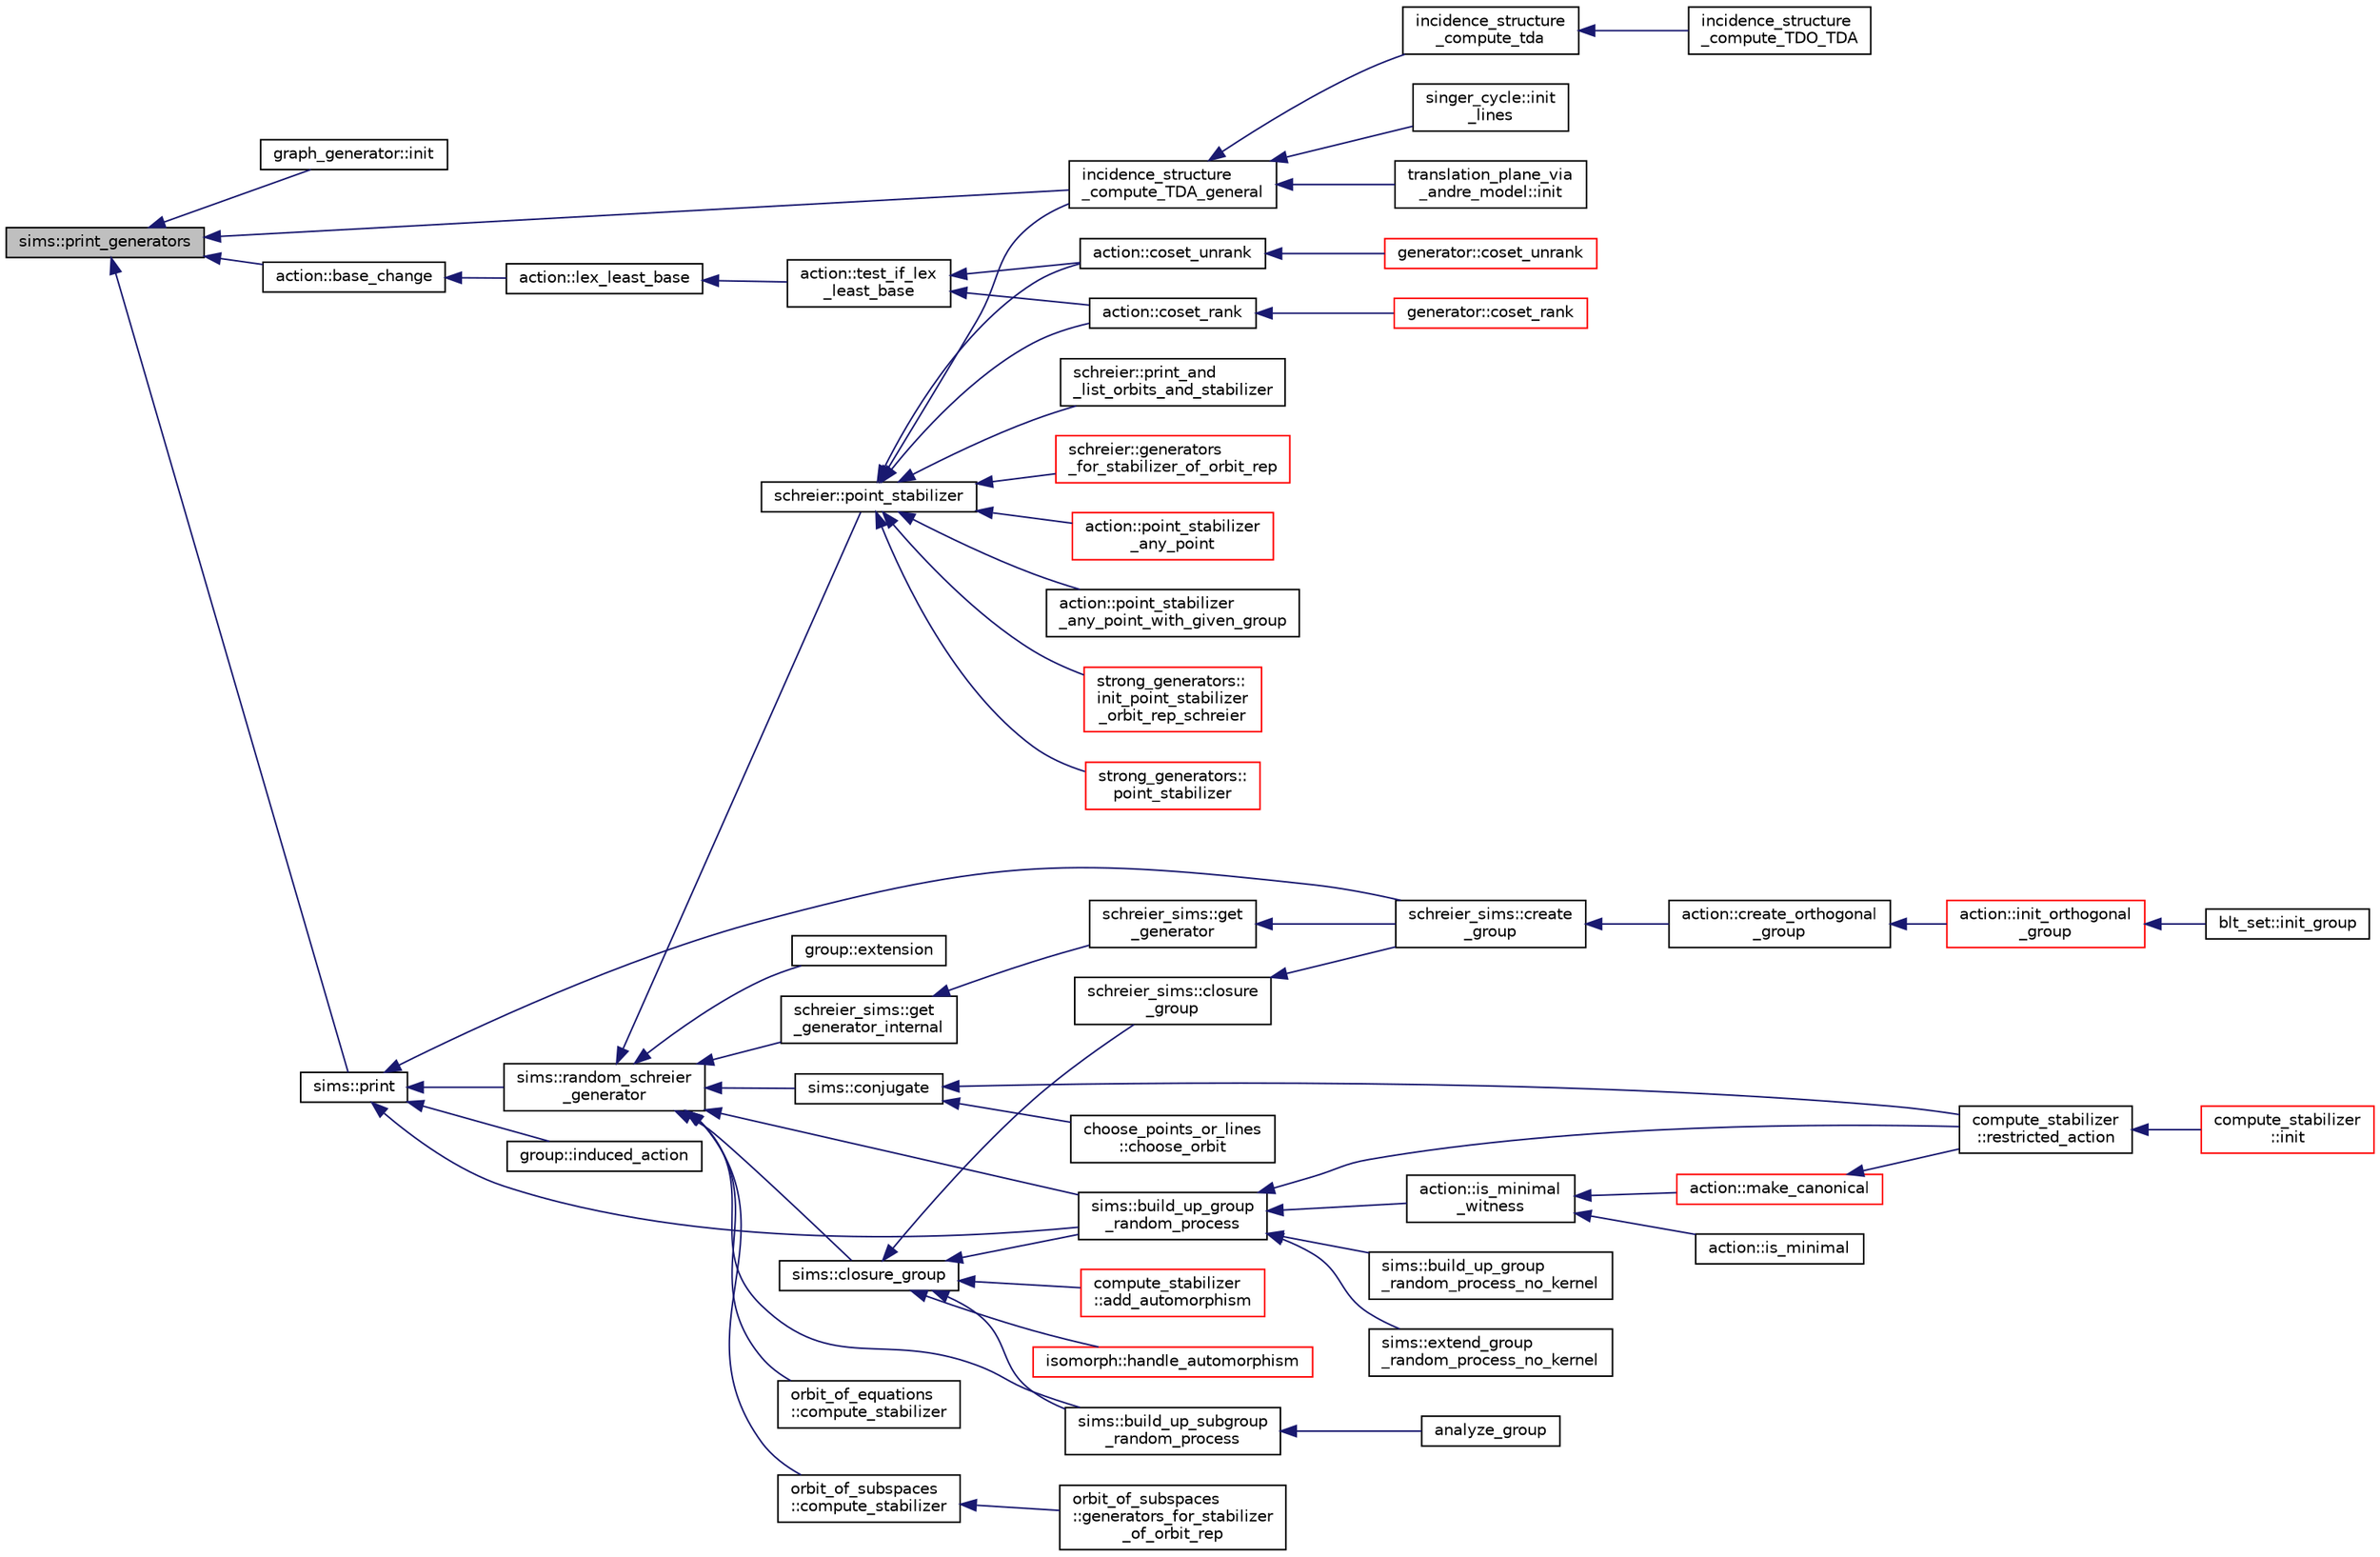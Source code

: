 digraph "sims::print_generators"
{
  edge [fontname="Helvetica",fontsize="10",labelfontname="Helvetica",labelfontsize="10"];
  node [fontname="Helvetica",fontsize="10",shape=record];
  rankdir="LR";
  Node8944 [label="sims::print_generators",height=0.2,width=0.4,color="black", fillcolor="grey75", style="filled", fontcolor="black"];
  Node8944 -> Node8945 [dir="back",color="midnightblue",fontsize="10",style="solid",fontname="Helvetica"];
  Node8945 [label="graph_generator::init",height=0.2,width=0.4,color="black", fillcolor="white", style="filled",URL="$d9/d91/classgraph__generator.html#acd2ec07214d869173eb1c9ffb3ec0312"];
  Node8944 -> Node8946 [dir="back",color="midnightblue",fontsize="10",style="solid",fontname="Helvetica"];
  Node8946 [label="incidence_structure\l_compute_TDA_general",height=0.2,width=0.4,color="black", fillcolor="white", style="filled",URL="$df/d74/tl__geometry_8h.html#a21ab759f6e646f3fe703c17f39361448"];
  Node8946 -> Node8947 [dir="back",color="midnightblue",fontsize="10",style="solid",fontname="Helvetica"];
  Node8947 [label="incidence_structure\l_compute_tda",height=0.2,width=0.4,color="black", fillcolor="white", style="filled",URL="$df/d74/tl__geometry_8h.html#ab3a7584f120bbaf752a5bd831d3ebf72"];
  Node8947 -> Node8948 [dir="back",color="midnightblue",fontsize="10",style="solid",fontname="Helvetica"];
  Node8948 [label="incidence_structure\l_compute_TDO_TDA",height=0.2,width=0.4,color="black", fillcolor="white", style="filled",URL="$df/d74/tl__geometry_8h.html#a63d0e7a207e173b92c0e560df4d8e980"];
  Node8946 -> Node8949 [dir="back",color="midnightblue",fontsize="10",style="solid",fontname="Helvetica"];
  Node8949 [label="singer_cycle::init\l_lines",height=0.2,width=0.4,color="black", fillcolor="white", style="filled",URL="$d8/d13/classsinger__cycle.html#a817cbf613596d5db2cf5e926db8fa328"];
  Node8946 -> Node8950 [dir="back",color="midnightblue",fontsize="10",style="solid",fontname="Helvetica"];
  Node8950 [label="translation_plane_via\l_andre_model::init",height=0.2,width=0.4,color="black", fillcolor="white", style="filled",URL="$d1/dcc/classtranslation__plane__via__andre__model.html#adb424599de168ade331979a9218ee07b"];
  Node8944 -> Node8951 [dir="back",color="midnightblue",fontsize="10",style="solid",fontname="Helvetica"];
  Node8951 [label="action::base_change",height=0.2,width=0.4,color="black", fillcolor="white", style="filled",URL="$d2/d86/classaction.html#a1cab1a81da804692affaf9b7060c90f6"];
  Node8951 -> Node8952 [dir="back",color="midnightblue",fontsize="10",style="solid",fontname="Helvetica"];
  Node8952 [label="action::lex_least_base",height=0.2,width=0.4,color="black", fillcolor="white", style="filled",URL="$d2/d86/classaction.html#a9a2ef76acebb468140a74f3a6af8eb88"];
  Node8952 -> Node8953 [dir="back",color="midnightblue",fontsize="10",style="solid",fontname="Helvetica"];
  Node8953 [label="action::test_if_lex\l_least_base",height=0.2,width=0.4,color="black", fillcolor="white", style="filled",URL="$d2/d86/classaction.html#afb63a2be19013fcf35337553d7c08eda"];
  Node8953 -> Node8954 [dir="back",color="midnightblue",fontsize="10",style="solid",fontname="Helvetica"];
  Node8954 [label="action::coset_unrank",height=0.2,width=0.4,color="black", fillcolor="white", style="filled",URL="$d2/d86/classaction.html#aeabf488f671d4e77a8a892eb58d82b34"];
  Node8954 -> Node8955 [dir="back",color="midnightblue",fontsize="10",style="solid",fontname="Helvetica"];
  Node8955 [label="generator::coset_unrank",height=0.2,width=0.4,color="red", fillcolor="white", style="filled",URL="$d7/d73/classgenerator.html#a489f02ee804f130f666029a46020aaf6"];
  Node8953 -> Node8986 [dir="back",color="midnightblue",fontsize="10",style="solid",fontname="Helvetica"];
  Node8986 [label="action::coset_rank",height=0.2,width=0.4,color="black", fillcolor="white", style="filled",URL="$d2/d86/classaction.html#a5757c5b9562366be88526cc943c015e0"];
  Node8986 -> Node8987 [dir="back",color="midnightblue",fontsize="10",style="solid",fontname="Helvetica"];
  Node8987 [label="generator::coset_rank",height=0.2,width=0.4,color="red", fillcolor="white", style="filled",URL="$d7/d73/classgenerator.html#aee00240c0ae71885dd9d23b5423c56d9"];
  Node8944 -> Node8990 [dir="back",color="midnightblue",fontsize="10",style="solid",fontname="Helvetica"];
  Node8990 [label="sims::print",height=0.2,width=0.4,color="black", fillcolor="white", style="filled",URL="$d9/df3/classsims.html#a93c3d22dc3ac6d78acc60bad65234944"];
  Node8990 -> Node8991 [dir="back",color="midnightblue",fontsize="10",style="solid",fontname="Helvetica"];
  Node8991 [label="group::induced_action",height=0.2,width=0.4,color="black", fillcolor="white", style="filled",URL="$d1/db7/classgroup.html#af6664c64704eb397874f42ed1ac7fed1"];
  Node8990 -> Node8992 [dir="back",color="midnightblue",fontsize="10",style="solid",fontname="Helvetica"];
  Node8992 [label="schreier_sims::create\l_group",height=0.2,width=0.4,color="black", fillcolor="white", style="filled",URL="$d0/da8/classschreier__sims.html#a1423aec8f5f7f69d0518cd4e69e29b07"];
  Node8992 -> Node8993 [dir="back",color="midnightblue",fontsize="10",style="solid",fontname="Helvetica"];
  Node8993 [label="action::create_orthogonal\l_group",height=0.2,width=0.4,color="black", fillcolor="white", style="filled",URL="$d2/d86/classaction.html#a9ec9857e52b35c91c52964a1c5701128"];
  Node8993 -> Node8994 [dir="back",color="midnightblue",fontsize="10",style="solid",fontname="Helvetica"];
  Node8994 [label="action::init_orthogonal\l_group",height=0.2,width=0.4,color="red", fillcolor="white", style="filled",URL="$d2/d86/classaction.html#a2cfe124956ed67d8b7a927bb44847cc2"];
  Node8994 -> Node8995 [dir="back",color="midnightblue",fontsize="10",style="solid",fontname="Helvetica"];
  Node8995 [label="blt_set::init_group",height=0.2,width=0.4,color="black", fillcolor="white", style="filled",URL="$d1/d3d/classblt__set.html#a9e5aede3bbac6f5e1dd31a8965bba200"];
  Node8990 -> Node9002 [dir="back",color="midnightblue",fontsize="10",style="solid",fontname="Helvetica"];
  Node9002 [label="sims::random_schreier\l_generator",height=0.2,width=0.4,color="black", fillcolor="white", style="filled",URL="$d9/df3/classsims.html#aaa77048e586c36a7639fa61ff66e0a23"];
  Node9002 -> Node9003 [dir="back",color="midnightblue",fontsize="10",style="solid",fontname="Helvetica"];
  Node9003 [label="schreier::point_stabilizer",height=0.2,width=0.4,color="black", fillcolor="white", style="filled",URL="$d3/dd6/classschreier.html#a976a31dfe3238284d96fc200532c7077"];
  Node9003 -> Node8946 [dir="back",color="midnightblue",fontsize="10",style="solid",fontname="Helvetica"];
  Node9003 -> Node9004 [dir="back",color="midnightblue",fontsize="10",style="solid",fontname="Helvetica"];
  Node9004 [label="schreier::print_and\l_list_orbits_and_stabilizer",height=0.2,width=0.4,color="black", fillcolor="white", style="filled",URL="$d3/dd6/classschreier.html#ad6b4fa4094b8c359f67b73fa73d7a159"];
  Node9003 -> Node9005 [dir="back",color="midnightblue",fontsize="10",style="solid",fontname="Helvetica"];
  Node9005 [label="schreier::generators\l_for_stabilizer_of_orbit_rep",height=0.2,width=0.4,color="red", fillcolor="white", style="filled",URL="$d3/dd6/classschreier.html#afd6fcc50900894e183d838f09e840da6"];
  Node9003 -> Node9016 [dir="back",color="midnightblue",fontsize="10",style="solid",fontname="Helvetica"];
  Node9016 [label="action::point_stabilizer\l_any_point",height=0.2,width=0.4,color="red", fillcolor="white", style="filled",URL="$d2/d86/classaction.html#a32ab18e3be9f4412d340ee94de405c13"];
  Node9003 -> Node9018 [dir="back",color="midnightblue",fontsize="10",style="solid",fontname="Helvetica"];
  Node9018 [label="action::point_stabilizer\l_any_point_with_given_group",height=0.2,width=0.4,color="black", fillcolor="white", style="filled",URL="$d2/d86/classaction.html#a4892e0399ba1be9d5f0aae001f18d663"];
  Node9003 -> Node8954 [dir="back",color="midnightblue",fontsize="10",style="solid",fontname="Helvetica"];
  Node9003 -> Node8986 [dir="back",color="midnightblue",fontsize="10",style="solid",fontname="Helvetica"];
  Node9003 -> Node9019 [dir="back",color="midnightblue",fontsize="10",style="solid",fontname="Helvetica"];
  Node9019 [label="strong_generators::\linit_point_stabilizer\l_orbit_rep_schreier",height=0.2,width=0.4,color="red", fillcolor="white", style="filled",URL="$dc/d09/classstrong__generators.html#abca7016c4618063c8c65a62c4ca889b9"];
  Node9003 -> Node9021 [dir="back",color="midnightblue",fontsize="10",style="solid",fontname="Helvetica"];
  Node9021 [label="strong_generators::\lpoint_stabilizer",height=0.2,width=0.4,color="red", fillcolor="white", style="filled",URL="$dc/d09/classstrong__generators.html#ad7ce398640e75836a6a4dde4e305e9e0"];
  Node9002 -> Node9028 [dir="back",color="midnightblue",fontsize="10",style="solid",fontname="Helvetica"];
  Node9028 [label="group::extension",height=0.2,width=0.4,color="black", fillcolor="white", style="filled",URL="$d1/db7/classgroup.html#a798cd01cad4d5616b67fa456b8b04008"];
  Node9002 -> Node9029 [dir="back",color="midnightblue",fontsize="10",style="solid",fontname="Helvetica"];
  Node9029 [label="schreier_sims::get\l_generator_internal",height=0.2,width=0.4,color="black", fillcolor="white", style="filled",URL="$d0/da8/classschreier__sims.html#a8d2feedf9ac36e320ec0999b868a8f7b"];
  Node9029 -> Node9030 [dir="back",color="midnightblue",fontsize="10",style="solid",fontname="Helvetica"];
  Node9030 [label="schreier_sims::get\l_generator",height=0.2,width=0.4,color="black", fillcolor="white", style="filled",URL="$d0/da8/classschreier__sims.html#ab8cc956f8a60d3a28ff2418973a4ca58"];
  Node9030 -> Node8992 [dir="back",color="midnightblue",fontsize="10",style="solid",fontname="Helvetica"];
  Node9002 -> Node9031 [dir="back",color="midnightblue",fontsize="10",style="solid",fontname="Helvetica"];
  Node9031 [label="sims::conjugate",height=0.2,width=0.4,color="black", fillcolor="white", style="filled",URL="$d9/df3/classsims.html#ae5fdcadcb51929b4f5c02347384d8b8d"];
  Node9031 -> Node9032 [dir="back",color="midnightblue",fontsize="10",style="solid",fontname="Helvetica"];
  Node9032 [label="compute_stabilizer\l::restricted_action",height=0.2,width=0.4,color="black", fillcolor="white", style="filled",URL="$d8/d30/classcompute__stabilizer.html#a895df470da0ac14f812c3c4b6f2280b9"];
  Node9032 -> Node9033 [dir="back",color="midnightblue",fontsize="10",style="solid",fontname="Helvetica"];
  Node9033 [label="compute_stabilizer\l::init",height=0.2,width=0.4,color="red", fillcolor="white", style="filled",URL="$d8/d30/classcompute__stabilizer.html#a36a1729430f317a65559220a8206a7d7"];
  Node9031 -> Node9043 [dir="back",color="midnightblue",fontsize="10",style="solid",fontname="Helvetica"];
  Node9043 [label="choose_points_or_lines\l::choose_orbit",height=0.2,width=0.4,color="black", fillcolor="white", style="filled",URL="$d6/d75/classchoose__points__or__lines.html#a17def7dc2b9407b483d887fb24fab74d"];
  Node9002 -> Node9044 [dir="back",color="midnightblue",fontsize="10",style="solid",fontname="Helvetica"];
  Node9044 [label="sims::build_up_group\l_random_process",height=0.2,width=0.4,color="black", fillcolor="white", style="filled",URL="$d9/df3/classsims.html#afde54d656304b5a92459615f2690ea64"];
  Node9044 -> Node9045 [dir="back",color="midnightblue",fontsize="10",style="solid",fontname="Helvetica"];
  Node9045 [label="action::is_minimal\l_witness",height=0.2,width=0.4,color="black", fillcolor="white", style="filled",URL="$d2/d86/classaction.html#aabf5ea4227f124eac2badc5d5225e220"];
  Node9045 -> Node9046 [dir="back",color="midnightblue",fontsize="10",style="solid",fontname="Helvetica"];
  Node9046 [label="action::is_minimal",height=0.2,width=0.4,color="black", fillcolor="white", style="filled",URL="$d2/d86/classaction.html#a1905e4012d6352a0337f6ee25ef3a875"];
  Node9045 -> Node9047 [dir="back",color="midnightblue",fontsize="10",style="solid",fontname="Helvetica"];
  Node9047 [label="action::make_canonical",height=0.2,width=0.4,color="red", fillcolor="white", style="filled",URL="$d2/d86/classaction.html#ae20ff0b8d092d2eddf9b661fb8821fd2"];
  Node9047 -> Node9032 [dir="back",color="midnightblue",fontsize="10",style="solid",fontname="Helvetica"];
  Node9044 -> Node9055 [dir="back",color="midnightblue",fontsize="10",style="solid",fontname="Helvetica"];
  Node9055 [label="sims::build_up_group\l_random_process_no_kernel",height=0.2,width=0.4,color="black", fillcolor="white", style="filled",URL="$d9/df3/classsims.html#a33747471a3e1ebdee59aff4edde62669"];
  Node9044 -> Node9056 [dir="back",color="midnightblue",fontsize="10",style="solid",fontname="Helvetica"];
  Node9056 [label="sims::extend_group\l_random_process_no_kernel",height=0.2,width=0.4,color="black", fillcolor="white", style="filled",URL="$d9/df3/classsims.html#a20958fd83e43b33c009e873b9df2fa11"];
  Node9044 -> Node9032 [dir="back",color="midnightblue",fontsize="10",style="solid",fontname="Helvetica"];
  Node9002 -> Node9057 [dir="back",color="midnightblue",fontsize="10",style="solid",fontname="Helvetica"];
  Node9057 [label="sims::closure_group",height=0.2,width=0.4,color="black", fillcolor="white", style="filled",URL="$d9/df3/classsims.html#a7ecab5d843b1960ba9386e1b5dd41b95"];
  Node9057 -> Node9058 [dir="back",color="midnightblue",fontsize="10",style="solid",fontname="Helvetica"];
  Node9058 [label="schreier_sims::closure\l_group",height=0.2,width=0.4,color="black", fillcolor="white", style="filled",URL="$d0/da8/classschreier__sims.html#ab7b5e8db97b550983b0213f713365feb"];
  Node9058 -> Node8992 [dir="back",color="midnightblue",fontsize="10",style="solid",fontname="Helvetica"];
  Node9057 -> Node9044 [dir="back",color="midnightblue",fontsize="10",style="solid",fontname="Helvetica"];
  Node9057 -> Node9059 [dir="back",color="midnightblue",fontsize="10",style="solid",fontname="Helvetica"];
  Node9059 [label="sims::build_up_subgroup\l_random_process",height=0.2,width=0.4,color="black", fillcolor="white", style="filled",URL="$d9/df3/classsims.html#abd2e45239922c514c61c6ac523b72af0"];
  Node9059 -> Node9060 [dir="back",color="midnightblue",fontsize="10",style="solid",fontname="Helvetica"];
  Node9060 [label="analyze_group",height=0.2,width=0.4,color="black", fillcolor="white", style="filled",URL="$d0/d76/tl__algebra__and__number__theory_8h.html#acc445ef9d19e7fe78fbe1a057328958e"];
  Node9057 -> Node9061 [dir="back",color="midnightblue",fontsize="10",style="solid",fontname="Helvetica"];
  Node9061 [label="compute_stabilizer\l::add_automorphism",height=0.2,width=0.4,color="red", fillcolor="white", style="filled",URL="$d8/d30/classcompute__stabilizer.html#a502a7a928fa84be6c9ae36d5dac36b54"];
  Node9057 -> Node9062 [dir="back",color="midnightblue",fontsize="10",style="solid",fontname="Helvetica"];
  Node9062 [label="isomorph::handle_automorphism",height=0.2,width=0.4,color="red", fillcolor="white", style="filled",URL="$d3/d5f/classisomorph.html#a95e0ae39f992234f7cbeb6f1d57d82df"];
  Node9002 -> Node9059 [dir="back",color="midnightblue",fontsize="10",style="solid",fontname="Helvetica"];
  Node9002 -> Node9070 [dir="back",color="midnightblue",fontsize="10",style="solid",fontname="Helvetica"];
  Node9070 [label="orbit_of_equations\l::compute_stabilizer",height=0.2,width=0.4,color="black", fillcolor="white", style="filled",URL="$dd/d23/classorbit__of__equations.html#ae91b1fc7aaed29d4cd3ece65d39eb300"];
  Node9002 -> Node9071 [dir="back",color="midnightblue",fontsize="10",style="solid",fontname="Helvetica"];
  Node9071 [label="orbit_of_subspaces\l::compute_stabilizer",height=0.2,width=0.4,color="black", fillcolor="white", style="filled",URL="$d5/d64/classorbit__of__subspaces.html#a417479ac6c67e0a70ccd873212f504a9"];
  Node9071 -> Node9072 [dir="back",color="midnightblue",fontsize="10",style="solid",fontname="Helvetica"];
  Node9072 [label="orbit_of_subspaces\l::generators_for_stabilizer\l_of_orbit_rep",height=0.2,width=0.4,color="black", fillcolor="white", style="filled",URL="$d5/d64/classorbit__of__subspaces.html#a79caaec8e5a402678982e3eb29ca7053"];
  Node8990 -> Node9044 [dir="back",color="midnightblue",fontsize="10",style="solid",fontname="Helvetica"];
}
